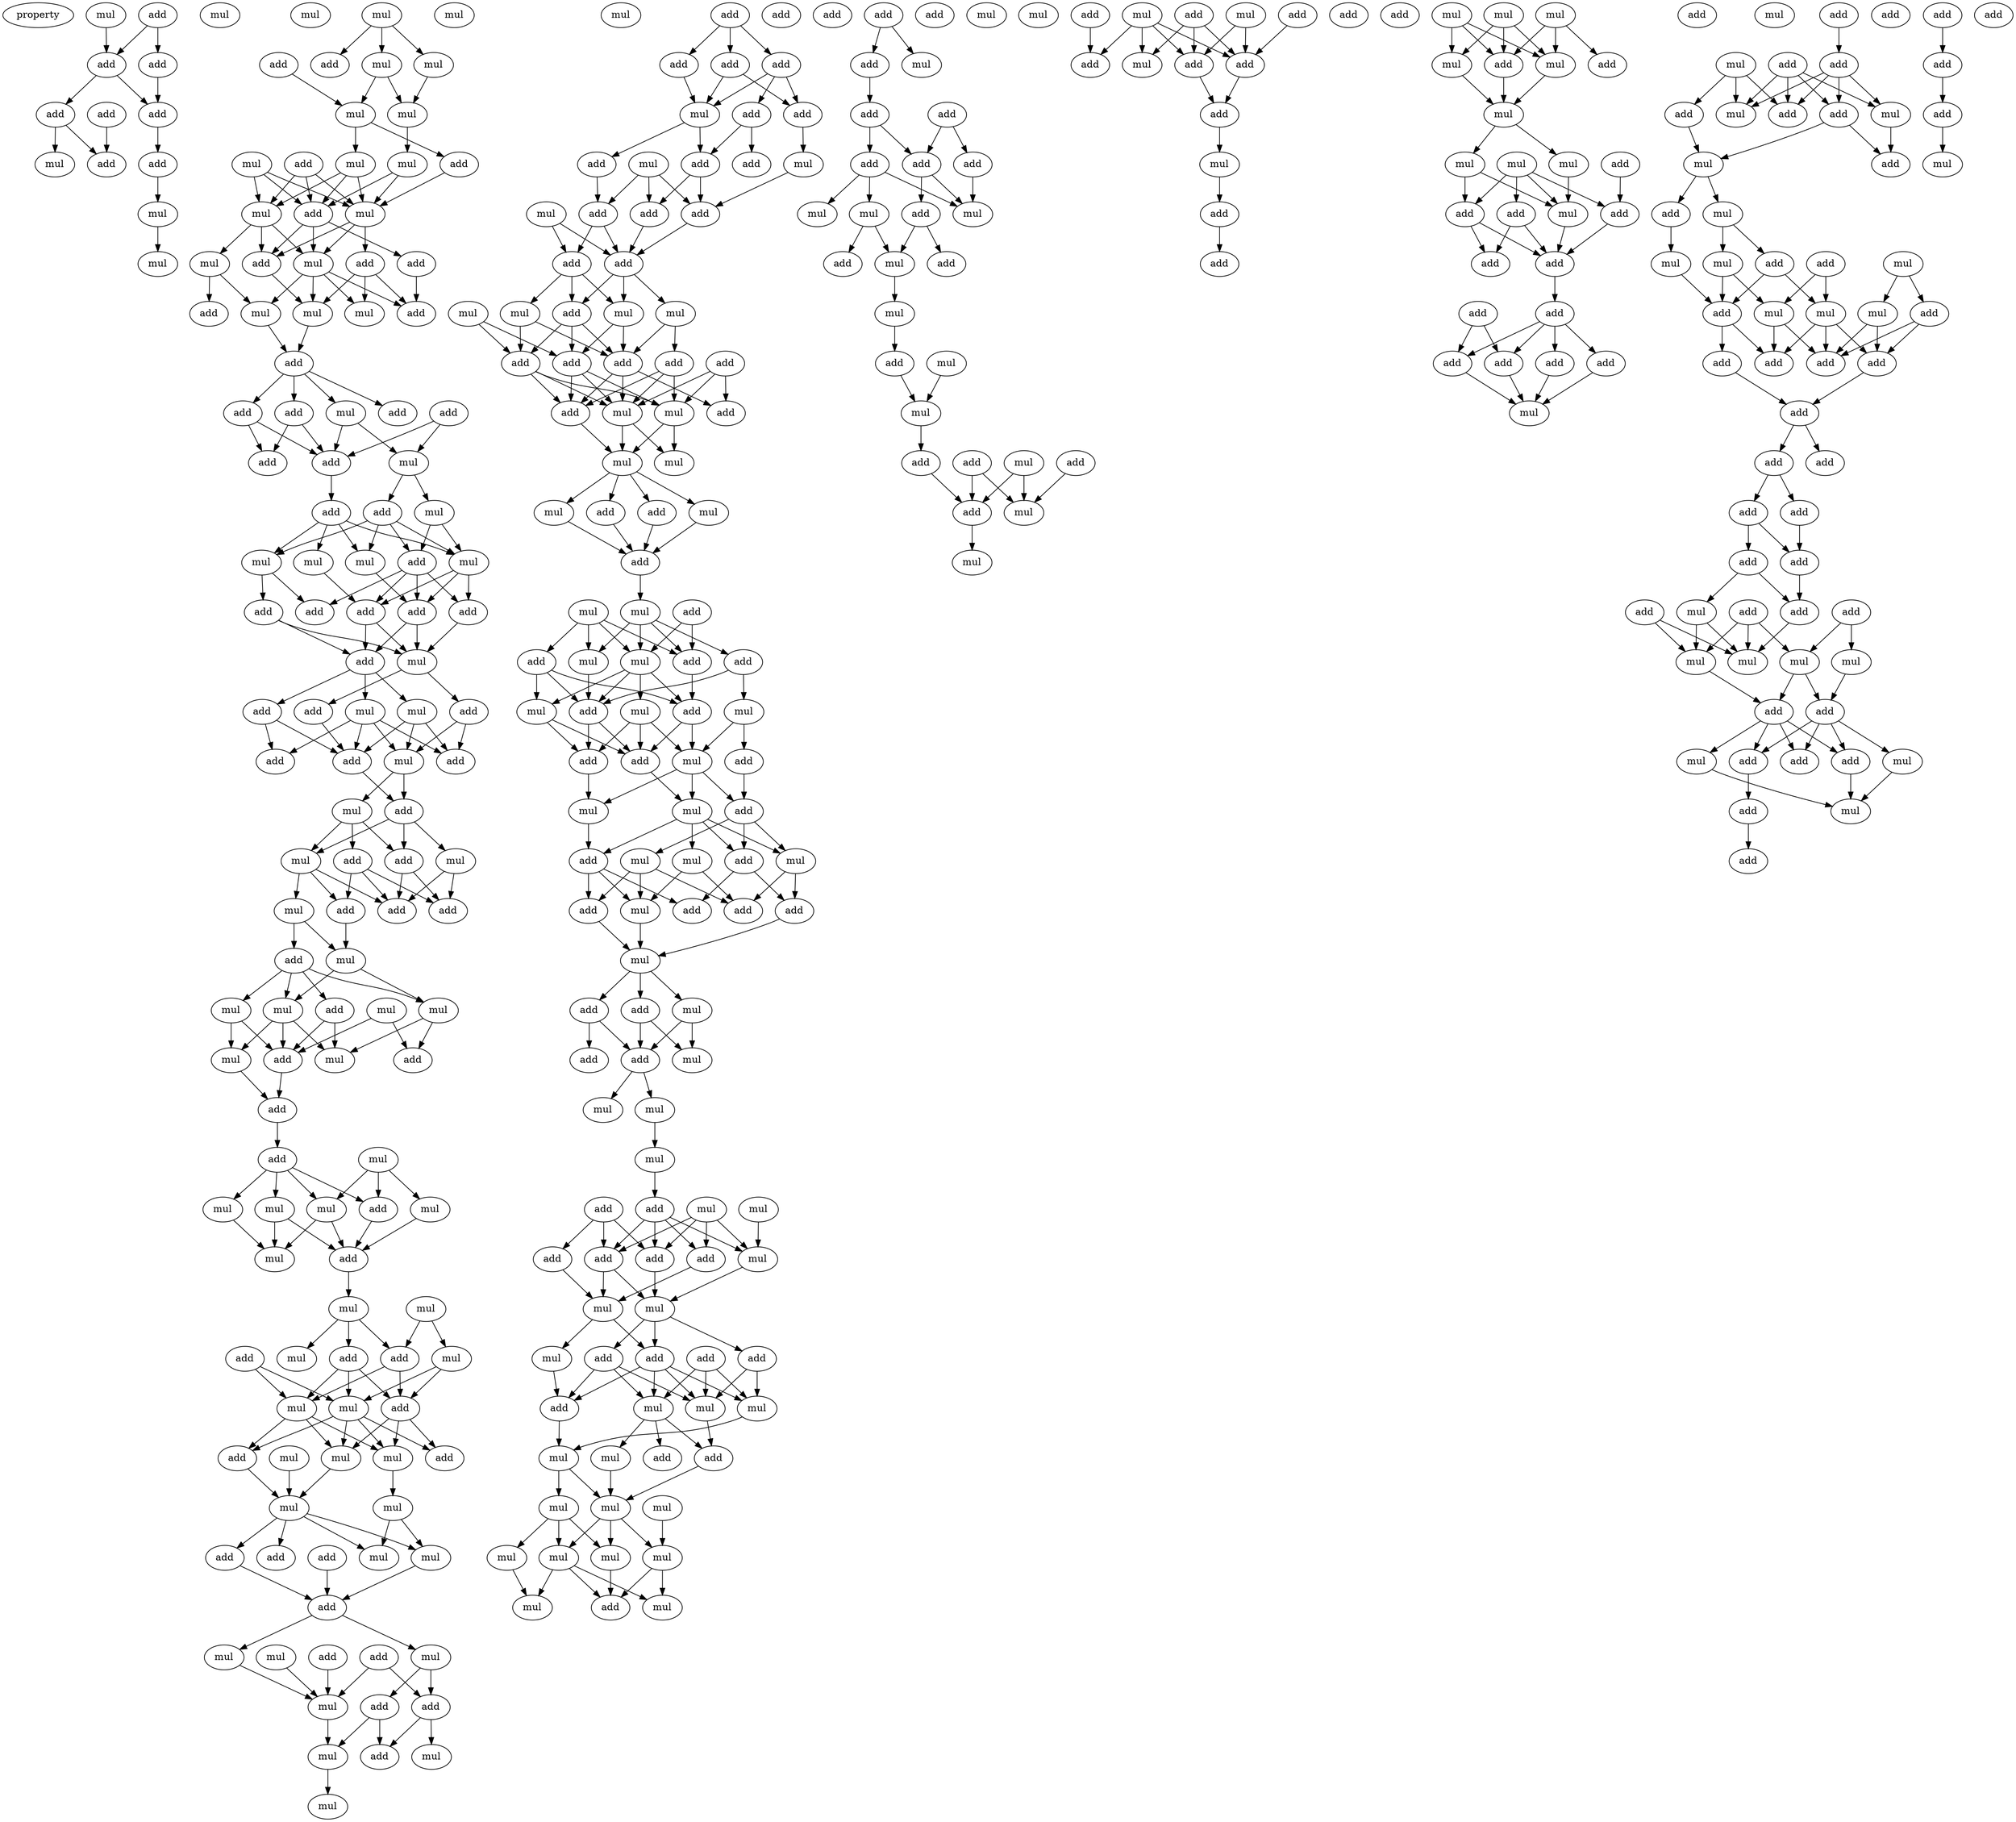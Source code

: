 digraph {
    node [fontcolor=black]
    property [mul=2,lf=1.3]
    0 [ label = mul ];
    1 [ label = add ];
    2 [ label = add ];
    3 [ label = add ];
    4 [ label = mul ];
    5 [ label = add ];
    6 [ label = add ];
    7 [ label = add ];
    8 [ label = mul ];
    9 [ label = add ];
    10 [ label = add ];
    11 [ label = mul ];
    12 [ label = mul ];
    13 [ label = mul ];
    14 [ label = mul ];
    15 [ label = mul ];
    16 [ label = add ];
    17 [ label = mul ];
    18 [ label = mul ];
    19 [ label = add ];
    20 [ label = mul ];
    21 [ label = mul ];
    22 [ label = mul ];
    23 [ label = add ];
    24 [ label = mul ];
    25 [ label = add ];
    26 [ label = mul ];
    27 [ label = add ];
    28 [ label = mul ];
    29 [ label = mul ];
    30 [ label = add ];
    31 [ label = add ];
    32 [ label = add ];
    33 [ label = mul ];
    34 [ label = mul ];
    35 [ label = add ];
    36 [ label = mul ];
    37 [ label = mul ];
    38 [ label = mul ];
    39 [ label = add ];
    40 [ label = add ];
    41 [ label = mul ];
    42 [ label = add ];
    43 [ label = add ];
    44 [ label = add ];
    45 [ label = add ];
    46 [ label = mul ];
    47 [ label = add ];
    48 [ label = add ];
    49 [ label = add ];
    50 [ label = mul ];
    51 [ label = add ];
    52 [ label = mul ];
    53 [ label = mul ];
    54 [ label = mul ];
    55 [ label = mul ];
    56 [ label = add ];
    57 [ label = add ];
    58 [ label = add ];
    59 [ label = add ];
    60 [ label = add ];
    61 [ label = add ];
    62 [ label = add ];
    63 [ label = mul ];
    64 [ label = add ];
    65 [ label = add ];
    66 [ label = mul ];
    67 [ label = add ];
    68 [ label = mul ];
    69 [ label = mul ];
    70 [ label = add ];
    71 [ label = add ];
    72 [ label = add ];
    73 [ label = mul ];
    74 [ label = add ];
    75 [ label = mul ];
    76 [ label = add ];
    77 [ label = add ];
    78 [ label = mul ];
    79 [ label = mul ];
    80 [ label = add ];
    81 [ label = add ];
    82 [ label = add ];
    83 [ label = add ];
    84 [ label = mul ];
    85 [ label = mul ];
    86 [ label = mul ];
    87 [ label = mul ];
    88 [ label = add ];
    89 [ label = mul ];
    90 [ label = mul ];
    91 [ label = add ];
    92 [ label = add ];
    93 [ label = mul ];
    94 [ label = add ];
    95 [ label = add ];
    96 [ label = mul ];
    97 [ label = mul ];
    98 [ label = mul ];
    99 [ label = add ];
    100 [ label = mul ];
    101 [ label = mul ];
    102 [ label = mul ];
    103 [ label = add ];
    104 [ label = mul ];
    105 [ label = mul ];
    106 [ label = mul ];
    107 [ label = add ];
    108 [ label = add ];
    109 [ label = add ];
    110 [ label = mul ];
    111 [ label = add ];
    112 [ label = mul ];
    113 [ label = mul ];
    114 [ label = add ];
    115 [ label = mul ];
    116 [ label = mul ];
    117 [ label = add ];
    118 [ label = mul ];
    119 [ label = mul ];
    120 [ label = mul ];
    121 [ label = add ];
    122 [ label = mul ];
    123 [ label = mul ];
    124 [ label = add ];
    125 [ label = add ];
    126 [ label = add ];
    127 [ label = mul ];
    128 [ label = add ];
    129 [ label = mul ];
    130 [ label = mul ];
    131 [ label = add ];
    132 [ label = add ];
    133 [ label = mul ];
    134 [ label = add ];
    135 [ label = mul ];
    136 [ label = add ];
    137 [ label = mul ];
    138 [ label = mul ];
    139 [ label = mul ];
    140 [ label = add ];
    141 [ label = add ];
    142 [ label = add ];
    143 [ label = add ];
    144 [ label = add ];
    145 [ label = add ];
    146 [ label = mul ];
    147 [ label = add ];
    148 [ label = add ];
    149 [ label = add ];
    150 [ label = mul ];
    151 [ label = mul ];
    152 [ label = add ];
    153 [ label = add ];
    154 [ label = mul ];
    155 [ label = add ];
    156 [ label = add ];
    157 [ label = add ];
    158 [ label = mul ];
    159 [ label = mul ];
    160 [ label = mul ];
    161 [ label = add ];
    162 [ label = mul ];
    163 [ label = add ];
    164 [ label = add ];
    165 [ label = add ];
    166 [ label = add ];
    167 [ label = add ];
    168 [ label = mul ];
    169 [ label = mul ];
    170 [ label = add ];
    171 [ label = add ];
    172 [ label = mul ];
    173 [ label = mul ];
    174 [ label = mul ];
    175 [ label = add ];
    176 [ label = add ];
    177 [ label = mul ];
    178 [ label = add ];
    179 [ label = mul ];
    180 [ label = mul ];
    181 [ label = add ];
    182 [ label = add ];
    183 [ label = mul ];
    184 [ label = add ];
    185 [ label = add ];
    186 [ label = mul ];
    187 [ label = mul ];
    188 [ label = mul ];
    189 [ label = add ];
    190 [ label = add ];
    191 [ label = mul ];
    192 [ label = add ];
    193 [ label = add ];
    194 [ label = mul ];
    195 [ label = add ];
    196 [ label = add ];
    197 [ label = add ];
    198 [ label = mul ];
    199 [ label = mul ];
    200 [ label = mul ];
    201 [ label = add ];
    202 [ label = mul ];
    203 [ label = add ];
    204 [ label = mul ];
    205 [ label = add ];
    206 [ label = mul ];
    207 [ label = add ];
    208 [ label = add ];
    209 [ label = add ];
    210 [ label = mul ];
    211 [ label = add ];
    212 [ label = add ];
    213 [ label = add ];
    214 [ label = mul ];
    215 [ label = add ];
    216 [ label = add ];
    217 [ label = mul ];
    218 [ label = mul ];
    219 [ label = mul ];
    220 [ label = mul ];
    221 [ label = add ];
    222 [ label = mul ];
    223 [ label = add ];
    224 [ label = mul ];
    225 [ label = add ];
    226 [ label = add ];
    227 [ label = add ];
    228 [ label = mul ];
    229 [ label = add ];
    230 [ label = mul ];
    231 [ label = mul ];
    232 [ label = add ];
    233 [ label = add ];
    234 [ label = add ];
    235 [ label = add ];
    236 [ label = mul ];
    237 [ label = mul ];
    238 [ label = mul ];
    239 [ label = mul ];
    240 [ label = add ];
    241 [ label = add ];
    242 [ label = add ];
    243 [ label = mul ];
    244 [ label = mul ];
    245 [ label = mul ];
    246 [ label = mul ];
    247 [ label = mul ];
    248 [ label = mul ];
    249 [ label = mul ];
    250 [ label = mul ];
    251 [ label = mul ];
    252 [ label = add ];
    253 [ label = mul ];
    254 [ label = mul ];
    255 [ label = add ];
    256 [ label = add ];
    257 [ label = mul ];
    258 [ label = add ];
    259 [ label = add ];
    260 [ label = add ];
    261 [ label = add ];
    262 [ label = add ];
    263 [ label = add ];
    264 [ label = mul ];
    265 [ label = mul ];
    266 [ label = mul ];
    267 [ label = add ];
    268 [ label = mul ];
    269 [ label = add ];
    270 [ label = mul ];
    271 [ label = add ];
    272 [ label = mul ];
    273 [ label = add ];
    274 [ label = mul ];
    275 [ label = add ];
    276 [ label = add ];
    277 [ label = mul ];
    278 [ label = add ];
    279 [ label = mul ];
    280 [ label = add ];
    281 [ label = mul ];
    282 [ label = mul ];
    283 [ label = mul ];
    284 [ label = add ];
    285 [ label = mul ];
    286 [ label = add ];
    287 [ label = mul ];
    288 [ label = add ];
    289 [ label = mul ];
    290 [ label = add ];
    291 [ label = add ];
    292 [ label = add ];
    293 [ label = add ];
    294 [ label = add ];
    295 [ label = mul ];
    296 [ label = add ];
    297 [ label = add ];
    298 [ label = add ];
    299 [ label = mul ];
    300 [ label = mul ];
    301 [ label = mul ];
    302 [ label = add ];
    303 [ label = mul ];
    304 [ label = mul ];
    305 [ label = add ];
    306 [ label = add ];
    307 [ label = mul ];
    308 [ label = mul ];
    309 [ label = mul ];
    310 [ label = add ];
    311 [ label = mul ];
    312 [ label = add ];
    313 [ label = add ];
    314 [ label = add ];
    315 [ label = mul ];
    316 [ label = add ];
    317 [ label = add ];
    318 [ label = add ];
    319 [ label = add ];
    320 [ label = add ];
    321 [ label = mul ];
    322 [ label = add ];
    323 [ label = add ];
    324 [ label = add ];
    325 [ label = mul ];
    326 [ label = add ];
    327 [ label = mul ];
    328 [ label = add ];
    329 [ label = add ];
    330 [ label = add ];
    331 [ label = add ];
    332 [ label = mul ];
    333 [ label = mul ];
    334 [ label = add ];
    335 [ label = add ];
    336 [ label = mul ];
    337 [ label = add ];
    338 [ label = mul ];
    339 [ label = add ];
    340 [ label = mul ];
    341 [ label = mul ];
    342 [ label = mul ];
    343 [ label = add ];
    344 [ label = mul ];
    345 [ label = add ];
    346 [ label = add ];
    347 [ label = mul ];
    348 [ label = mul ];
    349 [ label = add ];
    350 [ label = add ];
    351 [ label = add ];
    352 [ label = add ];
    353 [ label = add ];
    354 [ label = add ];
    355 [ label = add ];
    356 [ label = add ];
    357 [ label = add ];
    358 [ label = add ];
    359 [ label = add ];
    360 [ label = add ];
    361 [ label = mul ];
    362 [ label = add ];
    363 [ label = add ];
    364 [ label = add ];
    365 [ label = mul ];
    366 [ label = mul ];
    367 [ label = mul ];
    368 [ label = mul ];
    369 [ label = add ];
    370 [ label = add ];
    371 [ label = mul ];
    372 [ label = mul ];
    373 [ label = add ];
    374 [ label = add ];
    375 [ label = add ];
    376 [ label = add ];
    377 [ label = mul ];
    378 [ label = add ];
    379 [ label = add ];
    380 [ label = add ];
    381 [ label = add ];
    382 [ label = add ];
    383 [ label = add ];
    384 [ label = mul ];
    0 -> 2 [ name = 0 ];
    1 -> 2 [ name = 1 ];
    1 -> 3 [ name = 2 ];
    2 -> 5 [ name = 3 ];
    2 -> 6 [ name = 4 ];
    3 -> 6 [ name = 5 ];
    5 -> 8 [ name = 6 ];
    5 -> 9 [ name = 7 ];
    6 -> 10 [ name = 8 ];
    7 -> 9 [ name = 9 ];
    10 -> 11 [ name = 10 ];
    11 -> 13 [ name = 11 ];
    14 -> 15 [ name = 12 ];
    14 -> 16 [ name = 13 ];
    14 -> 17 [ name = 14 ];
    15 -> 20 [ name = 15 ];
    15 -> 21 [ name = 16 ];
    17 -> 20 [ name = 17 ];
    19 -> 21 [ name = 18 ];
    20 -> 24 [ name = 19 ];
    21 -> 25 [ name = 20 ];
    21 -> 26 [ name = 21 ];
    22 -> 27 [ name = 22 ];
    22 -> 28 [ name = 23 ];
    22 -> 29 [ name = 24 ];
    23 -> 27 [ name = 25 ];
    23 -> 28 [ name = 26 ];
    23 -> 29 [ name = 27 ];
    24 -> 27 [ name = 28 ];
    24 -> 29 [ name = 29 ];
    25 -> 29 [ name = 30 ];
    26 -> 27 [ name = 31 ];
    26 -> 28 [ name = 32 ];
    26 -> 29 [ name = 33 ];
    27 -> 30 [ name = 34 ];
    27 -> 31 [ name = 35 ];
    27 -> 33 [ name = 36 ];
    28 -> 31 [ name = 37 ];
    28 -> 33 [ name = 38 ];
    28 -> 34 [ name = 39 ];
    29 -> 31 [ name = 40 ];
    29 -> 32 [ name = 41 ];
    29 -> 33 [ name = 42 ];
    30 -> 35 [ name = 43 ];
    31 -> 37 [ name = 44 ];
    32 -> 35 [ name = 45 ];
    32 -> 37 [ name = 46 ];
    32 -> 38 [ name = 47 ];
    33 -> 35 [ name = 48 ];
    33 -> 36 [ name = 49 ];
    33 -> 37 [ name = 50 ];
    33 -> 38 [ name = 51 ];
    34 -> 36 [ name = 52 ];
    34 -> 39 [ name = 53 ];
    36 -> 40 [ name = 54 ];
    37 -> 40 [ name = 55 ];
    40 -> 41 [ name = 56 ];
    40 -> 42 [ name = 57 ];
    40 -> 43 [ name = 58 ];
    40 -> 45 [ name = 59 ];
    41 -> 46 [ name = 60 ];
    41 -> 48 [ name = 61 ];
    43 -> 47 [ name = 62 ];
    43 -> 48 [ name = 63 ];
    44 -> 46 [ name = 64 ];
    44 -> 48 [ name = 65 ];
    45 -> 47 [ name = 66 ];
    45 -> 48 [ name = 67 ];
    46 -> 50 [ name = 68 ];
    46 -> 51 [ name = 69 ];
    48 -> 49 [ name = 70 ];
    49 -> 52 [ name = 71 ];
    49 -> 53 [ name = 72 ];
    49 -> 54 [ name = 73 ];
    49 -> 55 [ name = 74 ];
    50 -> 55 [ name = 75 ];
    50 -> 56 [ name = 76 ];
    51 -> 53 [ name = 77 ];
    51 -> 54 [ name = 78 ];
    51 -> 55 [ name = 79 ];
    51 -> 56 [ name = 80 ];
    52 -> 59 [ name = 81 ];
    53 -> 58 [ name = 82 ];
    53 -> 60 [ name = 83 ];
    54 -> 57 [ name = 84 ];
    55 -> 57 [ name = 85 ];
    55 -> 59 [ name = 86 ];
    55 -> 61 [ name = 87 ];
    56 -> 57 [ name = 88 ];
    56 -> 59 [ name = 89 ];
    56 -> 60 [ name = 90 ];
    56 -> 61 [ name = 91 ];
    57 -> 62 [ name = 92 ];
    57 -> 63 [ name = 93 ];
    58 -> 62 [ name = 94 ];
    58 -> 63 [ name = 95 ];
    59 -> 62 [ name = 96 ];
    59 -> 63 [ name = 97 ];
    61 -> 63 [ name = 98 ];
    62 -> 64 [ name = 99 ];
    62 -> 66 [ name = 100 ];
    62 -> 68 [ name = 101 ];
    63 -> 65 [ name = 102 ];
    63 -> 67 [ name = 103 ];
    64 -> 70 [ name = 104 ];
    64 -> 71 [ name = 105 ];
    65 -> 69 [ name = 106 ];
    65 -> 72 [ name = 107 ];
    66 -> 69 [ name = 108 ];
    66 -> 70 [ name = 109 ];
    66 -> 71 [ name = 110 ];
    66 -> 72 [ name = 111 ];
    67 -> 71 [ name = 112 ];
    68 -> 69 [ name = 113 ];
    68 -> 71 [ name = 114 ];
    68 -> 72 [ name = 115 ];
    69 -> 73 [ name = 116 ];
    69 -> 74 [ name = 117 ];
    71 -> 74 [ name = 118 ];
    73 -> 76 [ name = 119 ];
    73 -> 77 [ name = 120 ];
    73 -> 78 [ name = 121 ];
    74 -> 75 [ name = 122 ];
    74 -> 77 [ name = 123 ];
    74 -> 78 [ name = 124 ];
    75 -> 80 [ name = 125 ];
    75 -> 81 [ name = 126 ];
    76 -> 80 [ name = 127 ];
    76 -> 81 [ name = 128 ];
    76 -> 82 [ name = 129 ];
    77 -> 80 [ name = 130 ];
    77 -> 81 [ name = 131 ];
    78 -> 79 [ name = 132 ];
    78 -> 80 [ name = 133 ];
    78 -> 82 [ name = 134 ];
    79 -> 83 [ name = 135 ];
    79 -> 84 [ name = 136 ];
    82 -> 84 [ name = 137 ];
    83 -> 85 [ name = 138 ];
    83 -> 86 [ name = 139 ];
    83 -> 87 [ name = 140 ];
    83 -> 88 [ name = 141 ];
    84 -> 85 [ name = 142 ];
    84 -> 86 [ name = 143 ];
    85 -> 92 [ name = 144 ];
    85 -> 93 [ name = 145 ];
    86 -> 90 [ name = 146 ];
    86 -> 91 [ name = 147 ];
    86 -> 93 [ name = 148 ];
    87 -> 90 [ name = 149 ];
    87 -> 91 [ name = 150 ];
    88 -> 91 [ name = 151 ];
    88 -> 93 [ name = 152 ];
    89 -> 91 [ name = 153 ];
    89 -> 92 [ name = 154 ];
    90 -> 94 [ name = 155 ];
    91 -> 94 [ name = 156 ];
    94 -> 95 [ name = 157 ];
    95 -> 97 [ name = 158 ];
    95 -> 99 [ name = 159 ];
    95 -> 100 [ name = 160 ];
    95 -> 101 [ name = 161 ];
    96 -> 98 [ name = 162 ];
    96 -> 99 [ name = 163 ];
    96 -> 101 [ name = 164 ];
    97 -> 102 [ name = 165 ];
    97 -> 103 [ name = 166 ];
    98 -> 103 [ name = 167 ];
    99 -> 103 [ name = 168 ];
    100 -> 102 [ name = 169 ];
    101 -> 102 [ name = 170 ];
    101 -> 103 [ name = 171 ];
    103 -> 105 [ name = 172 ];
    104 -> 109 [ name = 173 ];
    104 -> 110 [ name = 174 ];
    105 -> 106 [ name = 175 ];
    105 -> 107 [ name = 176 ];
    105 -> 109 [ name = 177 ];
    107 -> 111 [ name = 178 ];
    107 -> 112 [ name = 179 ];
    107 -> 113 [ name = 180 ];
    108 -> 112 [ name = 181 ];
    108 -> 113 [ name = 182 ];
    109 -> 111 [ name = 183 ];
    109 -> 112 [ name = 184 ];
    110 -> 111 [ name = 185 ];
    110 -> 113 [ name = 186 ];
    111 -> 114 [ name = 187 ];
    111 -> 115 [ name = 188 ];
    111 -> 116 [ name = 189 ];
    112 -> 115 [ name = 190 ];
    112 -> 116 [ name = 191 ];
    112 -> 117 [ name = 192 ];
    113 -> 114 [ name = 193 ];
    113 -> 115 [ name = 194 ];
    113 -> 116 [ name = 195 ];
    113 -> 117 [ name = 196 ];
    115 -> 119 [ name = 197 ];
    116 -> 120 [ name = 198 ];
    117 -> 119 [ name = 199 ];
    118 -> 119 [ name = 200 ];
    119 -> 122 [ name = 201 ];
    119 -> 123 [ name = 202 ];
    119 -> 124 [ name = 203 ];
    119 -> 125 [ name = 204 ];
    120 -> 122 [ name = 205 ];
    120 -> 123 [ name = 206 ];
    121 -> 126 [ name = 207 ];
    122 -> 126 [ name = 208 ];
    124 -> 126 [ name = 209 ];
    126 -> 129 [ name = 210 ];
    126 -> 130 [ name = 211 ];
    127 -> 133 [ name = 212 ];
    128 -> 133 [ name = 213 ];
    129 -> 133 [ name = 214 ];
    130 -> 132 [ name = 215 ];
    130 -> 134 [ name = 216 ];
    131 -> 132 [ name = 217 ];
    131 -> 133 [ name = 218 ];
    132 -> 135 [ name = 219 ];
    132 -> 136 [ name = 220 ];
    133 -> 137 [ name = 221 ];
    134 -> 136 [ name = 222 ];
    134 -> 137 [ name = 223 ];
    137 -> 138 [ name = 224 ];
    140 -> 141 [ name = 225 ];
    140 -> 142 [ name = 226 ];
    140 -> 143 [ name = 227 ];
    141 -> 144 [ name = 228 ];
    141 -> 146 [ name = 229 ];
    142 -> 146 [ name = 230 ];
    143 -> 144 [ name = 231 ];
    143 -> 145 [ name = 232 ];
    143 -> 146 [ name = 233 ];
    144 -> 151 [ name = 234 ];
    145 -> 147 [ name = 235 ];
    145 -> 148 [ name = 236 ];
    146 -> 148 [ name = 237 ];
    146 -> 149 [ name = 238 ];
    148 -> 153 [ name = 239 ];
    148 -> 155 [ name = 240 ];
    149 -> 152 [ name = 241 ];
    150 -> 152 [ name = 242 ];
    150 -> 153 [ name = 243 ];
    150 -> 155 [ name = 244 ];
    151 -> 155 [ name = 245 ];
    152 -> 156 [ name = 246 ];
    152 -> 157 [ name = 247 ];
    153 -> 157 [ name = 248 ];
    154 -> 156 [ name = 249 ];
    154 -> 157 [ name = 250 ];
    155 -> 157 [ name = 251 ];
    156 -> 158 [ name = 252 ];
    156 -> 160 [ name = 253 ];
    156 -> 161 [ name = 254 ];
    157 -> 158 [ name = 255 ];
    157 -> 159 [ name = 256 ];
    157 -> 161 [ name = 257 ];
    158 -> 165 [ name = 258 ];
    158 -> 167 [ name = 259 ];
    159 -> 163 [ name = 260 ];
    159 -> 167 [ name = 261 ];
    160 -> 166 [ name = 262 ];
    160 -> 167 [ name = 263 ];
    161 -> 165 [ name = 264 ];
    161 -> 166 [ name = 265 ];
    161 -> 167 [ name = 266 ];
    162 -> 165 [ name = 267 ];
    162 -> 166 [ name = 268 ];
    163 -> 168 [ name = 269 ];
    163 -> 169 [ name = 270 ];
    163 -> 170 [ name = 271 ];
    164 -> 168 [ name = 272 ];
    164 -> 169 [ name = 273 ];
    164 -> 171 [ name = 274 ];
    165 -> 168 [ name = 275 ];
    165 -> 169 [ name = 276 ];
    165 -> 170 [ name = 277 ];
    166 -> 168 [ name = 278 ];
    166 -> 169 [ name = 279 ];
    166 -> 170 [ name = 280 ];
    167 -> 169 [ name = 281 ];
    167 -> 170 [ name = 282 ];
    167 -> 171 [ name = 283 ];
    168 -> 172 [ name = 284 ];
    168 -> 173 [ name = 285 ];
    169 -> 172 [ name = 286 ];
    169 -> 173 [ name = 287 ];
    170 -> 173 [ name = 288 ];
    173 -> 174 [ name = 289 ];
    173 -> 175 [ name = 290 ];
    173 -> 176 [ name = 291 ];
    173 -> 177 [ name = 292 ];
    174 -> 178 [ name = 293 ];
    175 -> 178 [ name = 294 ];
    176 -> 178 [ name = 295 ];
    177 -> 178 [ name = 296 ];
    178 -> 180 [ name = 297 ];
    179 -> 182 [ name = 298 ];
    179 -> 183 [ name = 299 ];
    179 -> 185 [ name = 300 ];
    179 -> 186 [ name = 301 ];
    180 -> 183 [ name = 302 ];
    180 -> 184 [ name = 303 ];
    180 -> 185 [ name = 304 ];
    180 -> 186 [ name = 305 ];
    181 -> 183 [ name = 306 ];
    181 -> 185 [ name = 307 ];
    182 -> 187 [ name = 308 ];
    182 -> 189 [ name = 309 ];
    182 -> 190 [ name = 310 ];
    183 -> 187 [ name = 311 ];
    183 -> 189 [ name = 312 ];
    183 -> 190 [ name = 313 ];
    183 -> 191 [ name = 314 ];
    184 -> 188 [ name = 315 ];
    184 -> 190 [ name = 316 ];
    185 -> 189 [ name = 317 ];
    186 -> 190 [ name = 318 ];
    187 -> 192 [ name = 319 ];
    187 -> 193 [ name = 320 ];
    188 -> 194 [ name = 321 ];
    188 -> 195 [ name = 322 ];
    189 -> 192 [ name = 323 ];
    189 -> 194 [ name = 324 ];
    190 -> 192 [ name = 325 ];
    190 -> 193 [ name = 326 ];
    191 -> 192 [ name = 327 ];
    191 -> 193 [ name = 328 ];
    191 -> 194 [ name = 329 ];
    192 -> 198 [ name = 330 ];
    193 -> 199 [ name = 331 ];
    194 -> 197 [ name = 332 ];
    194 -> 198 [ name = 333 ];
    194 -> 199 [ name = 334 ];
    195 -> 197 [ name = 335 ];
    197 -> 200 [ name = 336 ];
    197 -> 202 [ name = 337 ];
    197 -> 203 [ name = 338 ];
    198 -> 201 [ name = 339 ];
    198 -> 202 [ name = 340 ];
    198 -> 203 [ name = 341 ];
    198 -> 204 [ name = 342 ];
    199 -> 201 [ name = 343 ];
    200 -> 205 [ name = 344 ];
    200 -> 206 [ name = 345 ];
    200 -> 208 [ name = 346 ];
    201 -> 205 [ name = 347 ];
    201 -> 206 [ name = 348 ];
    201 -> 209 [ name = 349 ];
    202 -> 207 [ name = 350 ];
    202 -> 208 [ name = 351 ];
    203 -> 207 [ name = 352 ];
    203 -> 209 [ name = 353 ];
    204 -> 206 [ name = 354 ];
    204 -> 208 [ name = 355 ];
    205 -> 210 [ name = 356 ];
    206 -> 210 [ name = 357 ];
    207 -> 210 [ name = 358 ];
    210 -> 212 [ name = 359 ];
    210 -> 213 [ name = 360 ];
    210 -> 214 [ name = 361 ];
    212 -> 216 [ name = 362 ];
    212 -> 217 [ name = 363 ];
    213 -> 215 [ name = 364 ];
    213 -> 216 [ name = 365 ];
    214 -> 216 [ name = 366 ];
    214 -> 217 [ name = 367 ];
    216 -> 218 [ name = 368 ];
    216 -> 219 [ name = 369 ];
    219 -> 220 [ name = 370 ];
    220 -> 223 [ name = 371 ];
    221 -> 225 [ name = 372 ];
    221 -> 227 [ name = 373 ];
    221 -> 229 [ name = 374 ];
    222 -> 226 [ name = 375 ];
    222 -> 227 [ name = 376 ];
    222 -> 228 [ name = 377 ];
    222 -> 229 [ name = 378 ];
    223 -> 226 [ name = 379 ];
    223 -> 227 [ name = 380 ];
    223 -> 228 [ name = 381 ];
    223 -> 229 [ name = 382 ];
    224 -> 228 [ name = 383 ];
    225 -> 230 [ name = 384 ];
    226 -> 230 [ name = 385 ];
    227 -> 230 [ name = 386 ];
    227 -> 231 [ name = 387 ];
    228 -> 231 [ name = 388 ];
    229 -> 231 [ name = 389 ];
    230 -> 232 [ name = 390 ];
    230 -> 236 [ name = 391 ];
    231 -> 232 [ name = 392 ];
    231 -> 233 [ name = 393 ];
    231 -> 234 [ name = 394 ];
    232 -> 237 [ name = 395 ];
    232 -> 238 [ name = 396 ];
    232 -> 239 [ name = 397 ];
    232 -> 240 [ name = 398 ];
    233 -> 237 [ name = 399 ];
    233 -> 238 [ name = 400 ];
    233 -> 240 [ name = 401 ];
    234 -> 237 [ name = 402 ];
    234 -> 239 [ name = 403 ];
    235 -> 237 [ name = 404 ];
    235 -> 238 [ name = 405 ];
    235 -> 239 [ name = 406 ];
    236 -> 240 [ name = 407 ];
    237 -> 241 [ name = 408 ];
    238 -> 241 [ name = 409 ];
    238 -> 242 [ name = 410 ];
    238 -> 244 [ name = 411 ];
    239 -> 243 [ name = 412 ];
    240 -> 243 [ name = 413 ];
    241 -> 245 [ name = 414 ];
    243 -> 245 [ name = 415 ];
    243 -> 247 [ name = 416 ];
    244 -> 245 [ name = 417 ];
    245 -> 248 [ name = 418 ];
    245 -> 249 [ name = 419 ];
    245 -> 251 [ name = 420 ];
    246 -> 249 [ name = 421 ];
    247 -> 248 [ name = 422 ];
    247 -> 250 [ name = 423 ];
    247 -> 251 [ name = 424 ];
    248 -> 252 [ name = 425 ];
    249 -> 252 [ name = 426 ];
    249 -> 253 [ name = 427 ];
    250 -> 254 [ name = 428 ];
    251 -> 252 [ name = 429 ];
    251 -> 253 [ name = 430 ];
    251 -> 254 [ name = 431 ];
    255 -> 256 [ name = 432 ];
    255 -> 257 [ name = 433 ];
    256 -> 259 [ name = 434 ];
    258 -> 260 [ name = 435 ];
    258 -> 262 [ name = 436 ];
    259 -> 260 [ name = 437 ];
    259 -> 261 [ name = 438 ];
    260 -> 263 [ name = 439 ];
    260 -> 266 [ name = 440 ];
    261 -> 264 [ name = 441 ];
    261 -> 265 [ name = 442 ];
    261 -> 266 [ name = 443 ];
    262 -> 266 [ name = 444 ];
    263 -> 268 [ name = 445 ];
    263 -> 269 [ name = 446 ];
    265 -> 267 [ name = 447 ];
    265 -> 268 [ name = 448 ];
    268 -> 270 [ name = 449 ];
    270 -> 271 [ name = 450 ];
    271 -> 274 [ name = 451 ];
    272 -> 274 [ name = 452 ];
    274 -> 278 [ name = 453 ];
    275 -> 279 [ name = 454 ];
    275 -> 280 [ name = 455 ];
    276 -> 279 [ name = 456 ];
    277 -> 279 [ name = 457 ];
    277 -> 280 [ name = 458 ];
    278 -> 280 [ name = 459 ];
    280 -> 283 [ name = 460 ];
    284 -> 289 [ name = 461 ];
    284 -> 291 [ name = 462 ];
    284 -> 292 [ name = 463 ];
    285 -> 289 [ name = 464 ];
    285 -> 290 [ name = 465 ];
    285 -> 291 [ name = 466 ];
    285 -> 292 [ name = 467 ];
    286 -> 290 [ name = 468 ];
    287 -> 291 [ name = 469 ];
    287 -> 292 [ name = 470 ];
    288 -> 291 [ name = 471 ];
    291 -> 294 [ name = 472 ];
    292 -> 294 [ name = 473 ];
    294 -> 295 [ name = 474 ];
    295 -> 297 [ name = 475 ];
    297 -> 298 [ name = 476 ];
    299 -> 303 [ name = 477 ];
    299 -> 304 [ name = 478 ];
    299 -> 305 [ name = 479 ];
    300 -> 304 [ name = 480 ];
    300 -> 305 [ name = 481 ];
    300 -> 306 [ name = 482 ];
    301 -> 303 [ name = 483 ];
    301 -> 304 [ name = 484 ];
    301 -> 305 [ name = 485 ];
    303 -> 307 [ name = 486 ];
    304 -> 307 [ name = 487 ];
    305 -> 307 [ name = 488 ];
    307 -> 309 [ name = 489 ];
    307 -> 311 [ name = 490 ];
    308 -> 312 [ name = 491 ];
    308 -> 313 [ name = 492 ];
    308 -> 314 [ name = 493 ];
    308 -> 315 [ name = 494 ];
    309 -> 313 [ name = 495 ];
    309 -> 315 [ name = 496 ];
    310 -> 312 [ name = 497 ];
    311 -> 315 [ name = 498 ];
    312 -> 317 [ name = 499 ];
    313 -> 316 [ name = 500 ];
    313 -> 317 [ name = 501 ];
    314 -> 316 [ name = 502 ];
    314 -> 317 [ name = 503 ];
    315 -> 317 [ name = 504 ];
    317 -> 319 [ name = 505 ];
    318 -> 320 [ name = 506 ];
    318 -> 323 [ name = 507 ];
    319 -> 320 [ name = 508 ];
    319 -> 322 [ name = 509 ];
    319 -> 323 [ name = 510 ];
    319 -> 324 [ name = 511 ];
    320 -> 325 [ name = 512 ];
    322 -> 325 [ name = 513 ];
    323 -> 325 [ name = 514 ];
    324 -> 325 [ name = 515 ];
    326 -> 328 [ name = 516 ];
    327 -> 330 [ name = 517 ];
    327 -> 331 [ name = 518 ];
    327 -> 332 [ name = 519 ];
    328 -> 331 [ name = 520 ];
    328 -> 332 [ name = 521 ];
    328 -> 333 [ name = 522 ];
    328 -> 334 [ name = 523 ];
    329 -> 331 [ name = 524 ];
    329 -> 332 [ name = 525 ];
    329 -> 333 [ name = 526 ];
    329 -> 334 [ name = 527 ];
    330 -> 336 [ name = 528 ];
    333 -> 335 [ name = 529 ];
    334 -> 335 [ name = 530 ];
    334 -> 336 [ name = 531 ];
    336 -> 337 [ name = 532 ];
    336 -> 338 [ name = 533 ];
    337 -> 342 [ name = 534 ];
    338 -> 341 [ name = 535 ];
    338 -> 343 [ name = 536 ];
    339 -> 347 [ name = 537 ];
    339 -> 348 [ name = 538 ];
    340 -> 344 [ name = 539 ];
    340 -> 346 [ name = 540 ];
    341 -> 345 [ name = 541 ];
    341 -> 348 [ name = 542 ];
    342 -> 345 [ name = 543 ];
    343 -> 345 [ name = 544 ];
    343 -> 347 [ name = 545 ];
    344 -> 351 [ name = 546 ];
    344 -> 352 [ name = 547 ];
    345 -> 349 [ name = 548 ];
    345 -> 350 [ name = 549 ];
    346 -> 351 [ name = 550 ];
    346 -> 352 [ name = 551 ];
    347 -> 350 [ name = 552 ];
    347 -> 351 [ name = 553 ];
    347 -> 352 [ name = 554 ];
    348 -> 350 [ name = 555 ];
    348 -> 351 [ name = 556 ];
    349 -> 353 [ name = 557 ];
    352 -> 353 [ name = 558 ];
    353 -> 354 [ name = 559 ];
    353 -> 355 [ name = 560 ];
    354 -> 356 [ name = 561 ];
    354 -> 357 [ name = 562 ];
    356 -> 358 [ name = 563 ];
    356 -> 359 [ name = 564 ];
    357 -> 359 [ name = 565 ];
    358 -> 361 [ name = 566 ];
    358 -> 364 [ name = 567 ];
    359 -> 364 [ name = 568 ];
    360 -> 365 [ name = 569 ];
    360 -> 368 [ name = 570 ];
    361 -> 366 [ name = 571 ];
    361 -> 367 [ name = 572 ];
    362 -> 366 [ name = 573 ];
    362 -> 367 [ name = 574 ];
    362 -> 368 [ name = 575 ];
    363 -> 366 [ name = 576 ];
    363 -> 367 [ name = 577 ];
    364 -> 367 [ name = 578 ];
    365 -> 369 [ name = 579 ];
    366 -> 370 [ name = 580 ];
    368 -> 369 [ name = 581 ];
    368 -> 370 [ name = 582 ];
    369 -> 371 [ name = 583 ];
    369 -> 373 [ name = 584 ];
    369 -> 374 [ name = 585 ];
    369 -> 375 [ name = 586 ];
    370 -> 372 [ name = 587 ];
    370 -> 373 [ name = 588 ];
    370 -> 374 [ name = 589 ];
    370 -> 375 [ name = 590 ];
    371 -> 377 [ name = 591 ];
    372 -> 377 [ name = 592 ];
    373 -> 376 [ name = 593 ];
    375 -> 377 [ name = 594 ];
    376 -> 378 [ name = 595 ];
    380 -> 381 [ name = 596 ];
    381 -> 382 [ name = 597 ];
    382 -> 384 [ name = 598 ];
}
